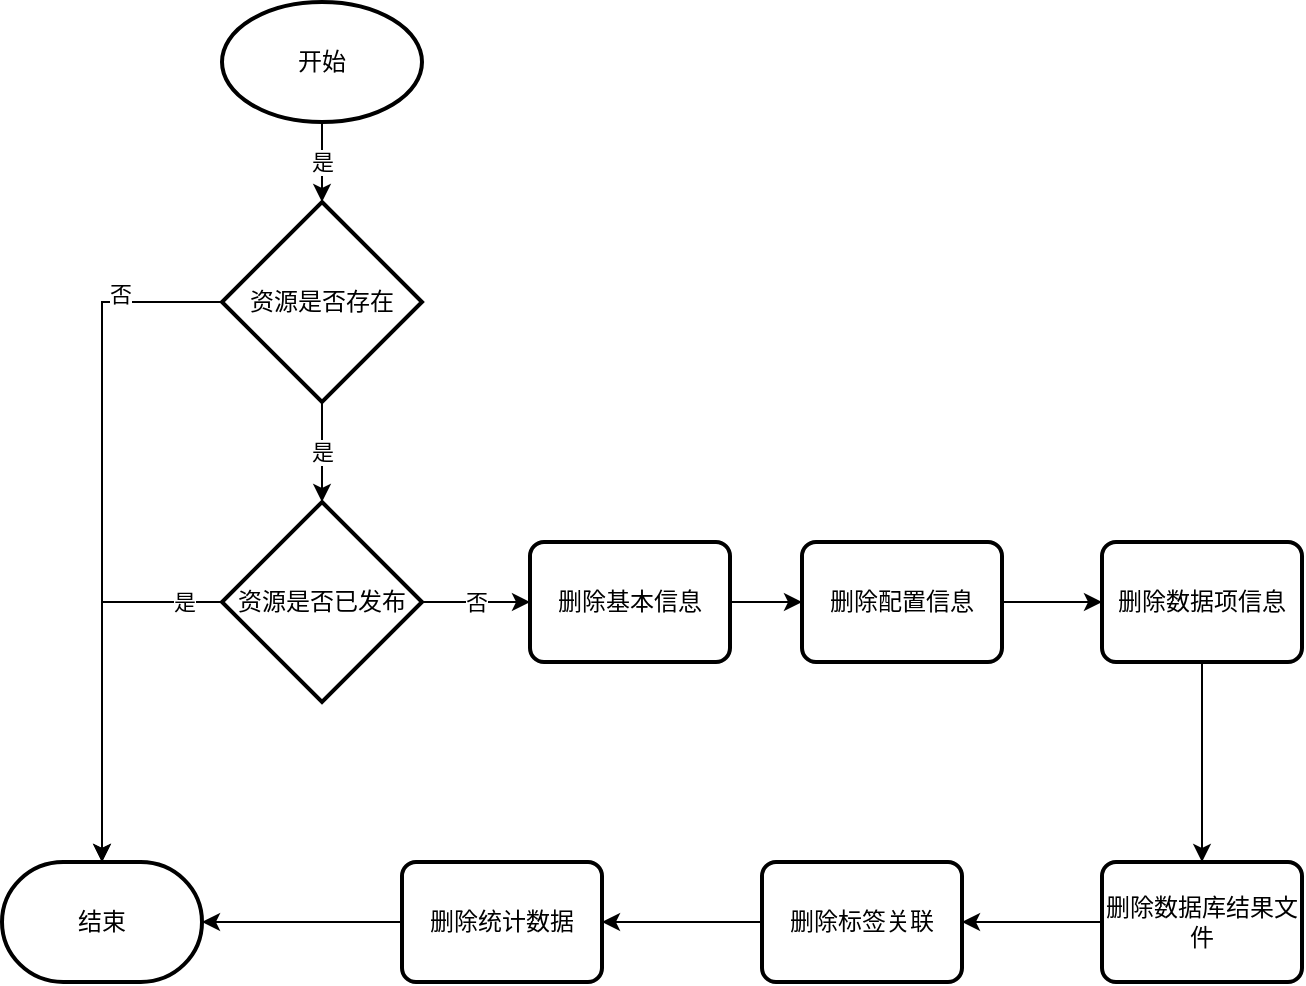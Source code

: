 <mxfile version="20.8.5" type="github">
  <diagram id="5L5s5uM2wJenfJ0nbEnf" name="第 1 页">
    <mxGraphModel dx="1354" dy="635" grid="1" gridSize="10" guides="1" tooltips="1" connect="1" arrows="1" fold="1" page="1" pageScale="1" pageWidth="827" pageHeight="1169" math="0" shadow="0">
      <root>
        <mxCell id="0" />
        <mxCell id="1" parent="0" />
        <mxCell id="Y9AQ3P6Cmwsa3wJ9Wi3x-6" style="edgeStyle=orthogonalEdgeStyle;rounded=0;orthogonalLoop=1;jettySize=auto;html=1;" parent="1" source="Y9AQ3P6Cmwsa3wJ9Wi3x-3" target="Y9AQ3P6Cmwsa3wJ9Wi3x-5" edge="1">
          <mxGeometry relative="1" as="geometry" />
        </mxCell>
        <mxCell id="Y9AQ3P6Cmwsa3wJ9Wi3x-7" value="否" style="edgeLabel;html=1;align=center;verticalAlign=middle;resizable=0;points=[];" parent="Y9AQ3P6Cmwsa3wJ9Wi3x-6" vertex="1" connectable="0">
          <mxGeometry x="-0.699" y="-4" relative="1" as="geometry">
            <mxPoint as="offset" />
          </mxGeometry>
        </mxCell>
        <mxCell id="Y9AQ3P6Cmwsa3wJ9Wi3x-8" value="是" style="edgeStyle=orthogonalEdgeStyle;rounded=0;orthogonalLoop=1;jettySize=auto;html=1;" parent="1" source="Y9AQ3P6Cmwsa3wJ9Wi3x-1" target="Y9AQ3P6Cmwsa3wJ9Wi3x-3" edge="1">
          <mxGeometry relative="1" as="geometry" />
        </mxCell>
        <mxCell id="Y9AQ3P6Cmwsa3wJ9Wi3x-1" value="开始" style="strokeWidth=2;html=1;shape=mxgraph.flowchart.start_1;whiteSpace=wrap;" parent="1" vertex="1">
          <mxGeometry x="260" y="50" width="100" height="60" as="geometry" />
        </mxCell>
        <mxCell id="Y9AQ3P6Cmwsa3wJ9Wi3x-13" value="是" style="edgeStyle=orthogonalEdgeStyle;rounded=0;orthogonalLoop=1;jettySize=auto;html=1;" parent="1" source="Y9AQ3P6Cmwsa3wJ9Wi3x-3" target="Y9AQ3P6Cmwsa3wJ9Wi3x-9" edge="1">
          <mxGeometry relative="1" as="geometry" />
        </mxCell>
        <mxCell id="Y9AQ3P6Cmwsa3wJ9Wi3x-3" value="资源是否存在" style="strokeWidth=2;html=1;shape=mxgraph.flowchart.decision;whiteSpace=wrap;" parent="1" vertex="1">
          <mxGeometry x="260" y="150" width="100" height="100" as="geometry" />
        </mxCell>
        <mxCell id="Y9AQ3P6Cmwsa3wJ9Wi3x-5" value="结束" style="strokeWidth=2;html=1;shape=mxgraph.flowchart.terminator;whiteSpace=wrap;" parent="1" vertex="1">
          <mxGeometry x="150" y="480" width="100" height="60" as="geometry" />
        </mxCell>
        <mxCell id="Y9AQ3P6Cmwsa3wJ9Wi3x-12" style="edgeStyle=orthogonalEdgeStyle;rounded=0;orthogonalLoop=1;jettySize=auto;html=1;entryX=0.5;entryY=0;entryDx=0;entryDy=0;entryPerimeter=0;" parent="1" source="Y9AQ3P6Cmwsa3wJ9Wi3x-9" target="Y9AQ3P6Cmwsa3wJ9Wi3x-5" edge="1">
          <mxGeometry relative="1" as="geometry" />
        </mxCell>
        <mxCell id="Y9AQ3P6Cmwsa3wJ9Wi3x-14" value="是" style="edgeLabel;html=1;align=center;verticalAlign=middle;resizable=0;points=[];" parent="Y9AQ3P6Cmwsa3wJ9Wi3x-12" vertex="1" connectable="0">
          <mxGeometry x="-0.794" relative="1" as="geometry">
            <mxPoint as="offset" />
          </mxGeometry>
        </mxCell>
        <mxCell id="Y9AQ3P6Cmwsa3wJ9Wi3x-20" value="否" style="edgeStyle=orthogonalEdgeStyle;rounded=0;orthogonalLoop=1;jettySize=auto;html=1;" parent="1" source="Y9AQ3P6Cmwsa3wJ9Wi3x-9" target="Y9AQ3P6Cmwsa3wJ9Wi3x-15" edge="1">
          <mxGeometry relative="1" as="geometry" />
        </mxCell>
        <mxCell id="Y9AQ3P6Cmwsa3wJ9Wi3x-9" value="资源是否已发布" style="strokeWidth=2;html=1;shape=mxgraph.flowchart.decision;whiteSpace=wrap;" parent="1" vertex="1">
          <mxGeometry x="260" y="300" width="100" height="100" as="geometry" />
        </mxCell>
        <mxCell id="Y9AQ3P6Cmwsa3wJ9Wi3x-21" value="" style="edgeStyle=orthogonalEdgeStyle;rounded=0;orthogonalLoop=1;jettySize=auto;html=1;" parent="1" source="Y9AQ3P6Cmwsa3wJ9Wi3x-15" target="Y9AQ3P6Cmwsa3wJ9Wi3x-16" edge="1">
          <mxGeometry relative="1" as="geometry" />
        </mxCell>
        <mxCell id="Y9AQ3P6Cmwsa3wJ9Wi3x-15" value="删除基本信息" style="rounded=1;whiteSpace=wrap;html=1;absoluteArcSize=1;arcSize=14;strokeWidth=2;" parent="1" vertex="1">
          <mxGeometry x="414" y="320" width="100" height="60" as="geometry" />
        </mxCell>
        <mxCell id="Y9AQ3P6Cmwsa3wJ9Wi3x-28" value="" style="edgeStyle=orthogonalEdgeStyle;rounded=0;orthogonalLoop=1;jettySize=auto;html=1;" parent="1" source="Y9AQ3P6Cmwsa3wJ9Wi3x-16" target="Y9AQ3P6Cmwsa3wJ9Wi3x-17" edge="1">
          <mxGeometry relative="1" as="geometry" />
        </mxCell>
        <mxCell id="Y9AQ3P6Cmwsa3wJ9Wi3x-16" value="删除配置信息" style="rounded=1;whiteSpace=wrap;html=1;absoluteArcSize=1;arcSize=14;strokeWidth=2;" parent="1" vertex="1">
          <mxGeometry x="550" y="320" width="100" height="60" as="geometry" />
        </mxCell>
        <mxCell id="Y9AQ3P6Cmwsa3wJ9Wi3x-34" value="" style="edgeStyle=orthogonalEdgeStyle;rounded=0;orthogonalLoop=1;jettySize=auto;html=1;" parent="1" source="Y9AQ3P6Cmwsa3wJ9Wi3x-17" target="Y9AQ3P6Cmwsa3wJ9Wi3x-25" edge="1">
          <mxGeometry relative="1" as="geometry" />
        </mxCell>
        <mxCell id="Y9AQ3P6Cmwsa3wJ9Wi3x-17" value="删除数据项信息" style="rounded=1;whiteSpace=wrap;html=1;absoluteArcSize=1;arcSize=14;strokeWidth=2;" parent="1" vertex="1">
          <mxGeometry x="700" y="320" width="100" height="60" as="geometry" />
        </mxCell>
        <mxCell id="Y9AQ3P6Cmwsa3wJ9Wi3x-31" value="" style="edgeStyle=orthogonalEdgeStyle;rounded=0;orthogonalLoop=1;jettySize=auto;html=1;" parent="1" source="Y9AQ3P6Cmwsa3wJ9Wi3x-25" target="Y9AQ3P6Cmwsa3wJ9Wi3x-29" edge="1">
          <mxGeometry relative="1" as="geometry" />
        </mxCell>
        <mxCell id="Y9AQ3P6Cmwsa3wJ9Wi3x-25" value="删除数据库结果文件" style="rounded=1;whiteSpace=wrap;html=1;absoluteArcSize=1;arcSize=14;strokeWidth=2;" parent="1" vertex="1">
          <mxGeometry x="700" y="480" width="100" height="60" as="geometry" />
        </mxCell>
        <mxCell id="Y9AQ3P6Cmwsa3wJ9Wi3x-32" value="" style="edgeStyle=orthogonalEdgeStyle;rounded=0;orthogonalLoop=1;jettySize=auto;html=1;" parent="1" source="Y9AQ3P6Cmwsa3wJ9Wi3x-29" target="Y9AQ3P6Cmwsa3wJ9Wi3x-30" edge="1">
          <mxGeometry relative="1" as="geometry" />
        </mxCell>
        <mxCell id="Y9AQ3P6Cmwsa3wJ9Wi3x-29" value="删除标签关联" style="rounded=1;whiteSpace=wrap;html=1;absoluteArcSize=1;arcSize=14;strokeWidth=2;" parent="1" vertex="1">
          <mxGeometry x="530" y="480" width="100" height="60" as="geometry" />
        </mxCell>
        <mxCell id="jMqVpv_YyF_2dCSrCcOR-1" value="" style="edgeStyle=orthogonalEdgeStyle;rounded=0;orthogonalLoop=1;jettySize=auto;html=1;" edge="1" parent="1" source="Y9AQ3P6Cmwsa3wJ9Wi3x-30" target="Y9AQ3P6Cmwsa3wJ9Wi3x-5">
          <mxGeometry relative="1" as="geometry" />
        </mxCell>
        <mxCell id="Y9AQ3P6Cmwsa3wJ9Wi3x-30" value="删除统计数据" style="rounded=1;whiteSpace=wrap;html=1;absoluteArcSize=1;arcSize=14;strokeWidth=2;" parent="1" vertex="1">
          <mxGeometry x="350" y="480" width="100" height="60" as="geometry" />
        </mxCell>
      </root>
    </mxGraphModel>
  </diagram>
</mxfile>
